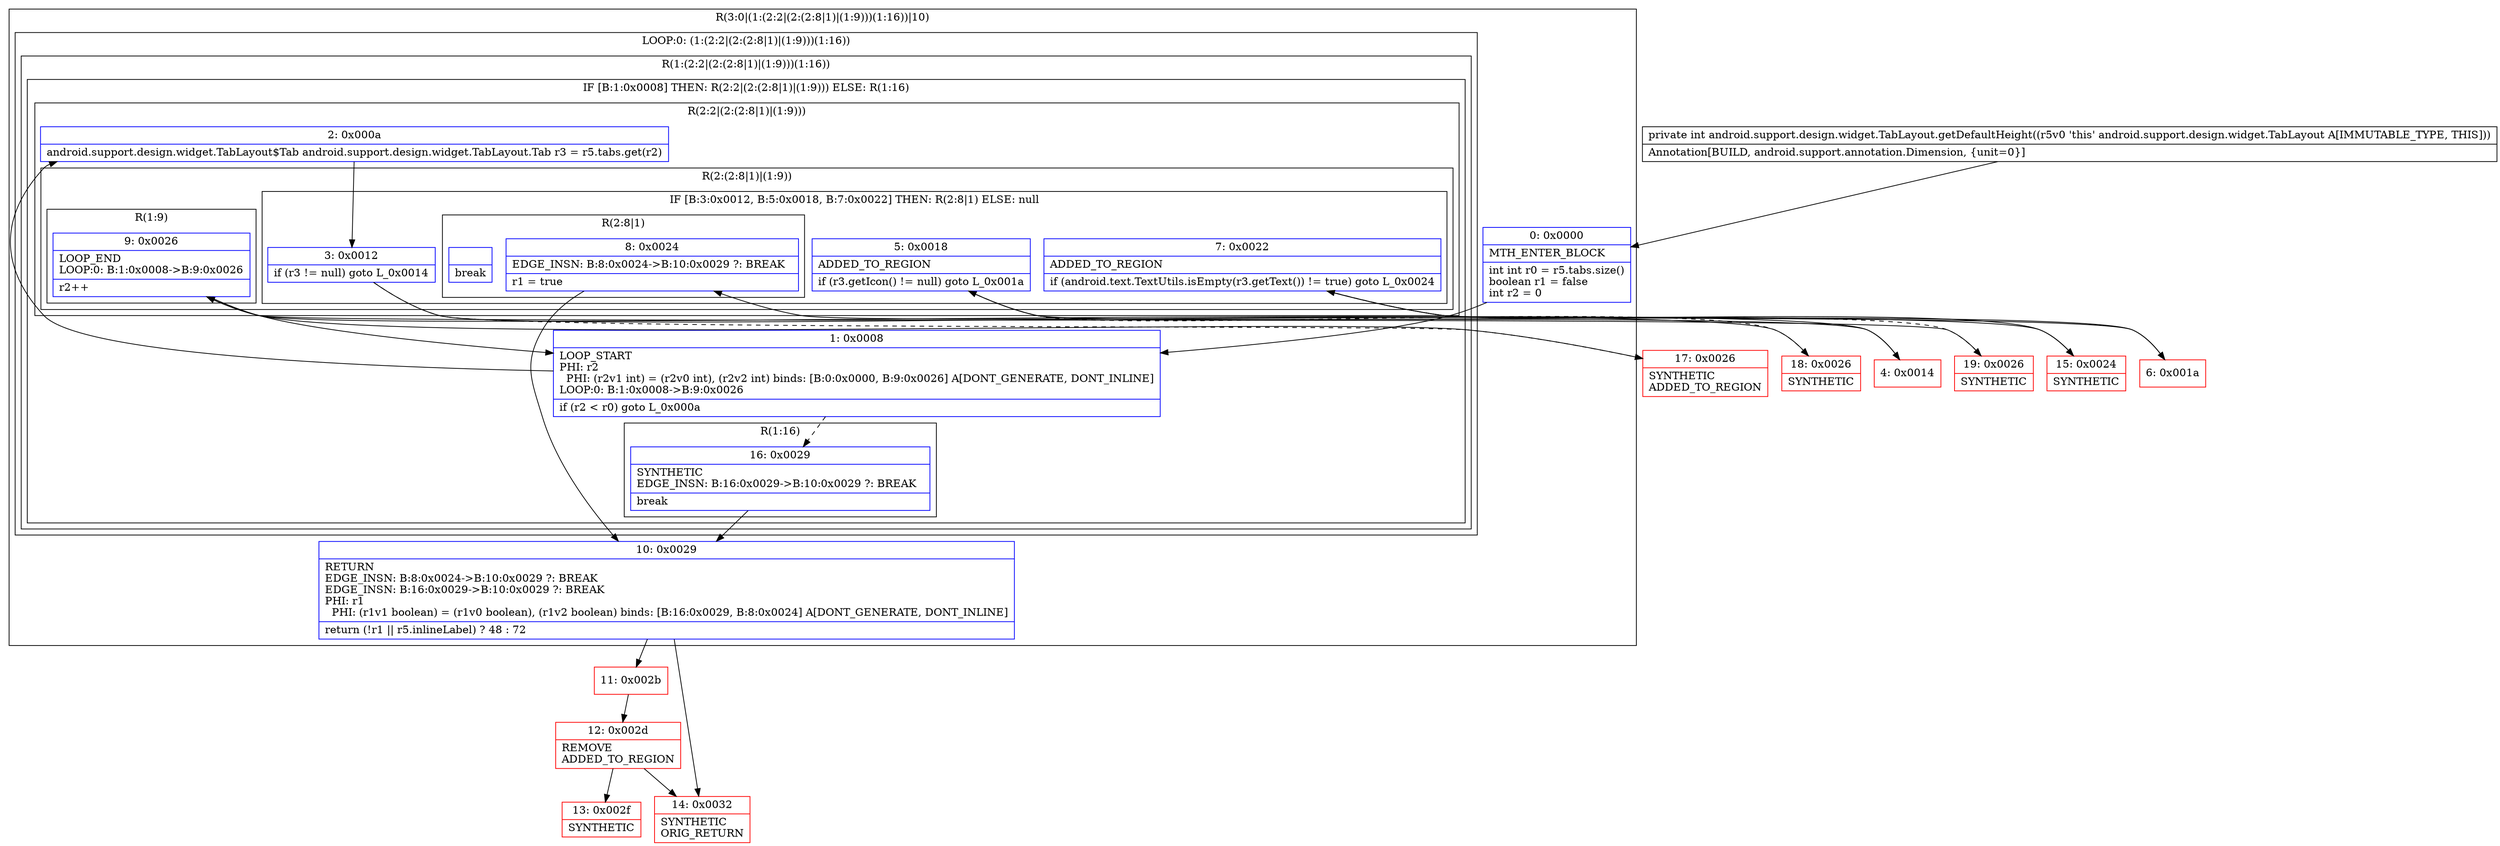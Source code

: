 digraph "CFG forandroid.support.design.widget.TabLayout.getDefaultHeight()I" {
subgraph cluster_Region_116855553 {
label = "R(3:0|(1:(2:2|(2:(2:8|1)|(1:9)))(1:16))|10)";
node [shape=record,color=blue];
Node_0 [shape=record,label="{0\:\ 0x0000|MTH_ENTER_BLOCK\l|int int r0 = r5.tabs.size()\lboolean r1 = false\lint r2 = 0\l}"];
subgraph cluster_LoopRegion_619036027 {
label = "LOOP:0: (1:(2:2|(2:(2:8|1)|(1:9)))(1:16))";
node [shape=record,color=blue];
subgraph cluster_Region_1132339690 {
label = "R(1:(2:2|(2:(2:8|1)|(1:9)))(1:16))";
node [shape=record,color=blue];
subgraph cluster_IfRegion_1753129155 {
label = "IF [B:1:0x0008] THEN: R(2:2|(2:(2:8|1)|(1:9))) ELSE: R(1:16)";
node [shape=record,color=blue];
Node_1 [shape=record,label="{1\:\ 0x0008|LOOP_START\lPHI: r2 \l  PHI: (r2v1 int) = (r2v0 int), (r2v2 int) binds: [B:0:0x0000, B:9:0x0026] A[DONT_GENERATE, DONT_INLINE]\lLOOP:0: B:1:0x0008\-\>B:9:0x0026\l|if (r2 \< r0) goto L_0x000a\l}"];
subgraph cluster_Region_982327414 {
label = "R(2:2|(2:(2:8|1)|(1:9)))";
node [shape=record,color=blue];
Node_2 [shape=record,label="{2\:\ 0x000a|android.support.design.widget.TabLayout$Tab android.support.design.widget.TabLayout.Tab r3 = r5.tabs.get(r2)\l}"];
subgraph cluster_Region_1491130882 {
label = "R(2:(2:8|1)|(1:9))";
node [shape=record,color=blue];
subgraph cluster_IfRegion_661190492 {
label = "IF [B:3:0x0012, B:5:0x0018, B:7:0x0022] THEN: R(2:8|1) ELSE: null";
node [shape=record,color=blue];
Node_3 [shape=record,label="{3\:\ 0x0012|if (r3 != null) goto L_0x0014\l}"];
Node_5 [shape=record,label="{5\:\ 0x0018|ADDED_TO_REGION\l|if (r3.getIcon() != null) goto L_0x001a\l}"];
Node_7 [shape=record,label="{7\:\ 0x0022|ADDED_TO_REGION\l|if (android.text.TextUtils.isEmpty(r3.getText()) != true) goto L_0x0024\l}"];
subgraph cluster_Region_1303865308 {
label = "R(2:8|1)";
node [shape=record,color=blue];
Node_8 [shape=record,label="{8\:\ 0x0024|EDGE_INSN: B:8:0x0024\-\>B:10:0x0029 ?: BREAK  \l|r1 = true\l}"];
Node_InsnContainer_227269056 [shape=record,label="{|break\l}"];
}
}
subgraph cluster_Region_73159911 {
label = "R(1:9)";
node [shape=record,color=blue];
Node_9 [shape=record,label="{9\:\ 0x0026|LOOP_END\lLOOP:0: B:1:0x0008\-\>B:9:0x0026\l|r2++\l}"];
}
}
}
subgraph cluster_Region_76329839 {
label = "R(1:16)";
node [shape=record,color=blue];
Node_16 [shape=record,label="{16\:\ 0x0029|SYNTHETIC\lEDGE_INSN: B:16:0x0029\-\>B:10:0x0029 ?: BREAK  \l|break\l}"];
}
}
}
}
Node_10 [shape=record,label="{10\:\ 0x0029|RETURN\lEDGE_INSN: B:8:0x0024\-\>B:10:0x0029 ?: BREAK  \lEDGE_INSN: B:16:0x0029\-\>B:10:0x0029 ?: BREAK  \lPHI: r1 \l  PHI: (r1v1 boolean) = (r1v0 boolean), (r1v2 boolean) binds: [B:16:0x0029, B:8:0x0024] A[DONT_GENERATE, DONT_INLINE]\l|return (!r1 \|\| r5.inlineLabel) ? 48 : 72\l}"];
}
Node_4 [shape=record,color=red,label="{4\:\ 0x0014}"];
Node_6 [shape=record,color=red,label="{6\:\ 0x001a}"];
Node_11 [shape=record,color=red,label="{11\:\ 0x002b}"];
Node_12 [shape=record,color=red,label="{12\:\ 0x002d|REMOVE\lADDED_TO_REGION\l}"];
Node_13 [shape=record,color=red,label="{13\:\ 0x002f|SYNTHETIC\l}"];
Node_14 [shape=record,color=red,label="{14\:\ 0x0032|SYNTHETIC\lORIG_RETURN\l}"];
Node_15 [shape=record,color=red,label="{15\:\ 0x0024|SYNTHETIC\l}"];
Node_17 [shape=record,color=red,label="{17\:\ 0x0026|SYNTHETIC\lADDED_TO_REGION\l}"];
Node_18 [shape=record,color=red,label="{18\:\ 0x0026|SYNTHETIC\l}"];
Node_19 [shape=record,color=red,label="{19\:\ 0x0026|SYNTHETIC\l}"];
MethodNode[shape=record,label="{private int android.support.design.widget.TabLayout.getDefaultHeight((r5v0 'this' android.support.design.widget.TabLayout A[IMMUTABLE_TYPE, THIS]))  | Annotation[BUILD, android.support.annotation.Dimension, \{unit=0\}]\l}"];
MethodNode -> Node_0;
Node_0 -> Node_1;
Node_1 -> Node_2;
Node_1 -> Node_16[style=dashed];
Node_2 -> Node_3;
Node_3 -> Node_4;
Node_3 -> Node_17[style=dashed];
Node_5 -> Node_6;
Node_5 -> Node_18[style=dashed];
Node_7 -> Node_15;
Node_7 -> Node_19[style=dashed];
Node_8 -> Node_10;
Node_9 -> Node_1;
Node_16 -> Node_10;
Node_10 -> Node_11;
Node_10 -> Node_14;
Node_4 -> Node_5;
Node_6 -> Node_7;
Node_11 -> Node_12;
Node_12 -> Node_13;
Node_12 -> Node_14;
Node_15 -> Node_8;
Node_17 -> Node_9;
Node_18 -> Node_9;
Node_19 -> Node_9;
}

